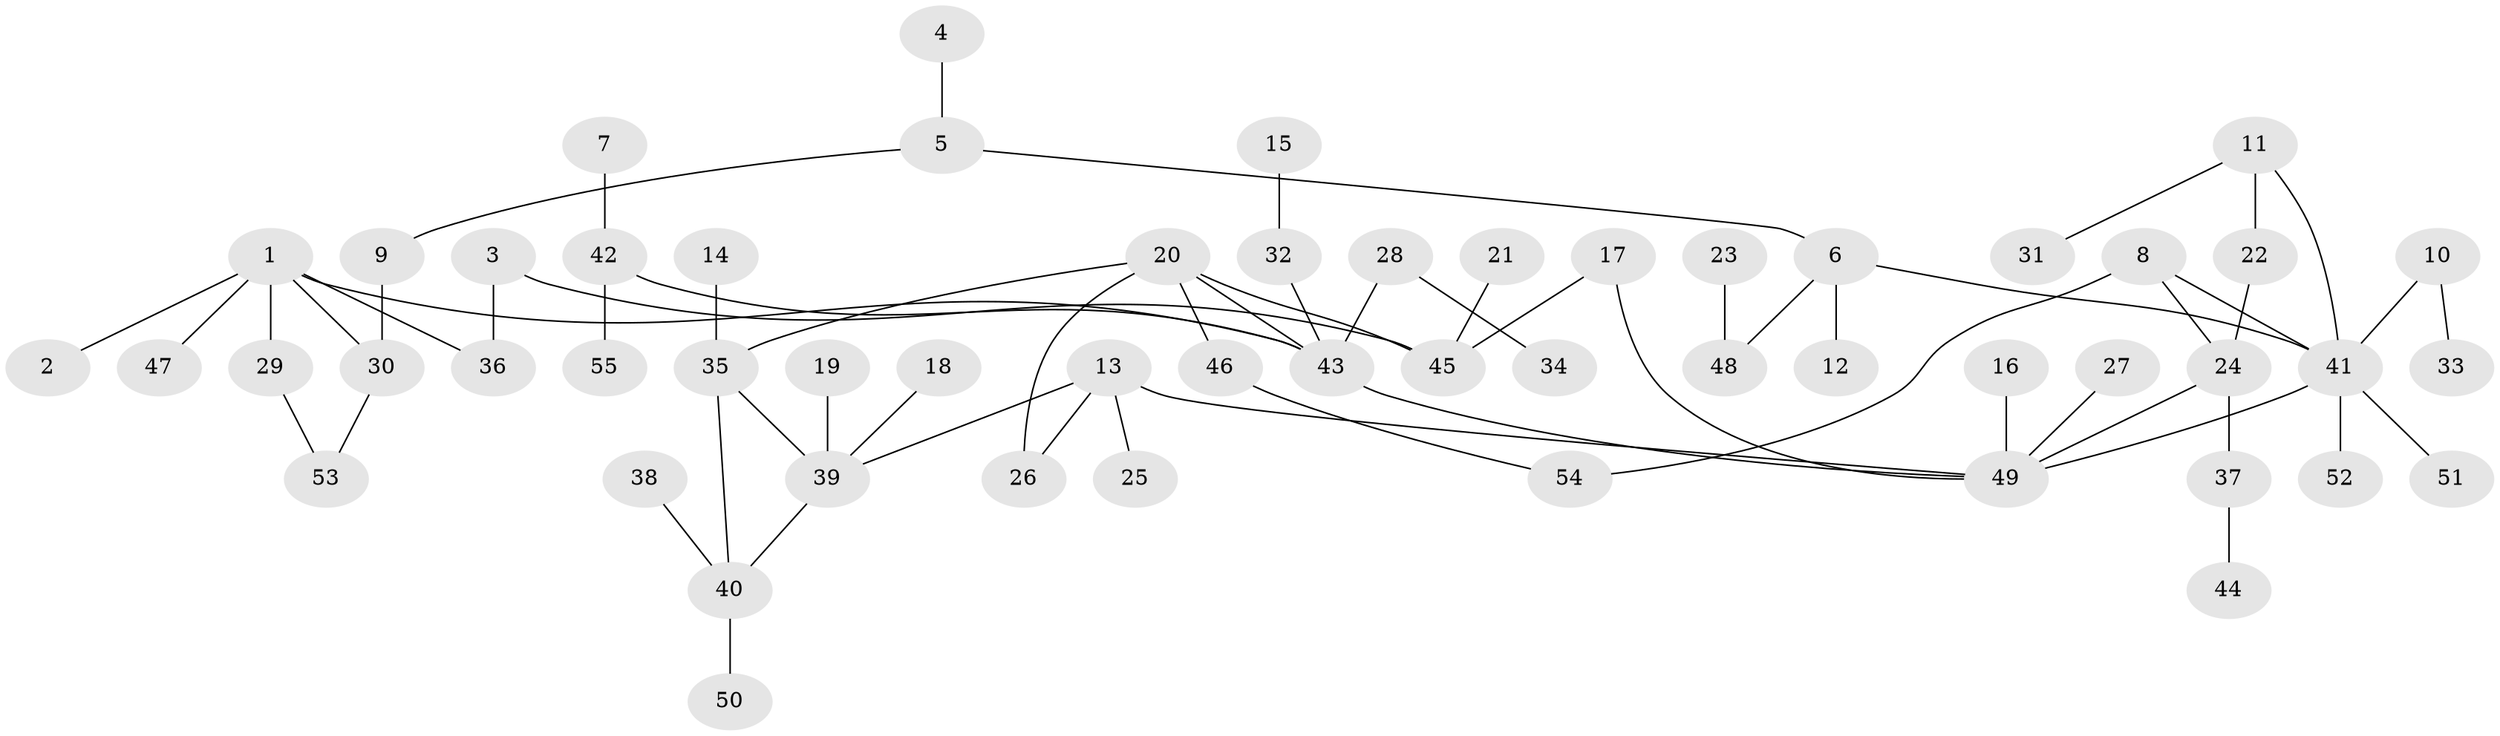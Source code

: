 // original degree distribution, {2: 0.2636363636363636, 7: 0.01818181818181818, 3: 0.15454545454545454, 1: 0.42727272727272725, 5: 0.03636363636363636, 4: 0.07272727272727272, 6: 0.02727272727272727}
// Generated by graph-tools (version 1.1) at 2025/25/03/09/25 03:25:32]
// undirected, 55 vertices, 64 edges
graph export_dot {
graph [start="1"]
  node [color=gray90,style=filled];
  1;
  2;
  3;
  4;
  5;
  6;
  7;
  8;
  9;
  10;
  11;
  12;
  13;
  14;
  15;
  16;
  17;
  18;
  19;
  20;
  21;
  22;
  23;
  24;
  25;
  26;
  27;
  28;
  29;
  30;
  31;
  32;
  33;
  34;
  35;
  36;
  37;
  38;
  39;
  40;
  41;
  42;
  43;
  44;
  45;
  46;
  47;
  48;
  49;
  50;
  51;
  52;
  53;
  54;
  55;
  1 -- 2 [weight=1.0];
  1 -- 29 [weight=1.0];
  1 -- 30 [weight=1.0];
  1 -- 36 [weight=1.0];
  1 -- 43 [weight=1.0];
  1 -- 47 [weight=1.0];
  3 -- 36 [weight=1.0];
  3 -- 45 [weight=1.0];
  4 -- 5 [weight=1.0];
  5 -- 6 [weight=1.0];
  5 -- 9 [weight=1.0];
  6 -- 12 [weight=1.0];
  6 -- 41 [weight=1.0];
  6 -- 48 [weight=1.0];
  7 -- 42 [weight=1.0];
  8 -- 24 [weight=1.0];
  8 -- 41 [weight=1.0];
  8 -- 54 [weight=1.0];
  9 -- 30 [weight=1.0];
  10 -- 33 [weight=1.0];
  10 -- 41 [weight=1.0];
  11 -- 22 [weight=1.0];
  11 -- 31 [weight=1.0];
  11 -- 41 [weight=1.0];
  13 -- 25 [weight=1.0];
  13 -- 26 [weight=1.0];
  13 -- 39 [weight=1.0];
  13 -- 49 [weight=1.0];
  14 -- 35 [weight=1.0];
  15 -- 32 [weight=1.0];
  16 -- 49 [weight=1.0];
  17 -- 45 [weight=1.0];
  17 -- 49 [weight=1.0];
  18 -- 39 [weight=1.0];
  19 -- 39 [weight=1.0];
  20 -- 26 [weight=1.0];
  20 -- 35 [weight=1.0];
  20 -- 43 [weight=1.0];
  20 -- 45 [weight=1.0];
  20 -- 46 [weight=1.0];
  21 -- 45 [weight=1.0];
  22 -- 24 [weight=1.0];
  23 -- 48 [weight=1.0];
  24 -- 37 [weight=1.0];
  24 -- 49 [weight=1.0];
  27 -- 49 [weight=1.0];
  28 -- 34 [weight=1.0];
  28 -- 43 [weight=1.0];
  29 -- 53 [weight=1.0];
  30 -- 53 [weight=1.0];
  32 -- 43 [weight=1.0];
  35 -- 39 [weight=1.0];
  35 -- 40 [weight=1.0];
  37 -- 44 [weight=1.0];
  38 -- 40 [weight=1.0];
  39 -- 40 [weight=1.0];
  40 -- 50 [weight=1.0];
  41 -- 49 [weight=1.0];
  41 -- 51 [weight=1.0];
  41 -- 52 [weight=1.0];
  42 -- 43 [weight=1.0];
  42 -- 55 [weight=1.0];
  43 -- 49 [weight=1.0];
  46 -- 54 [weight=1.0];
}
